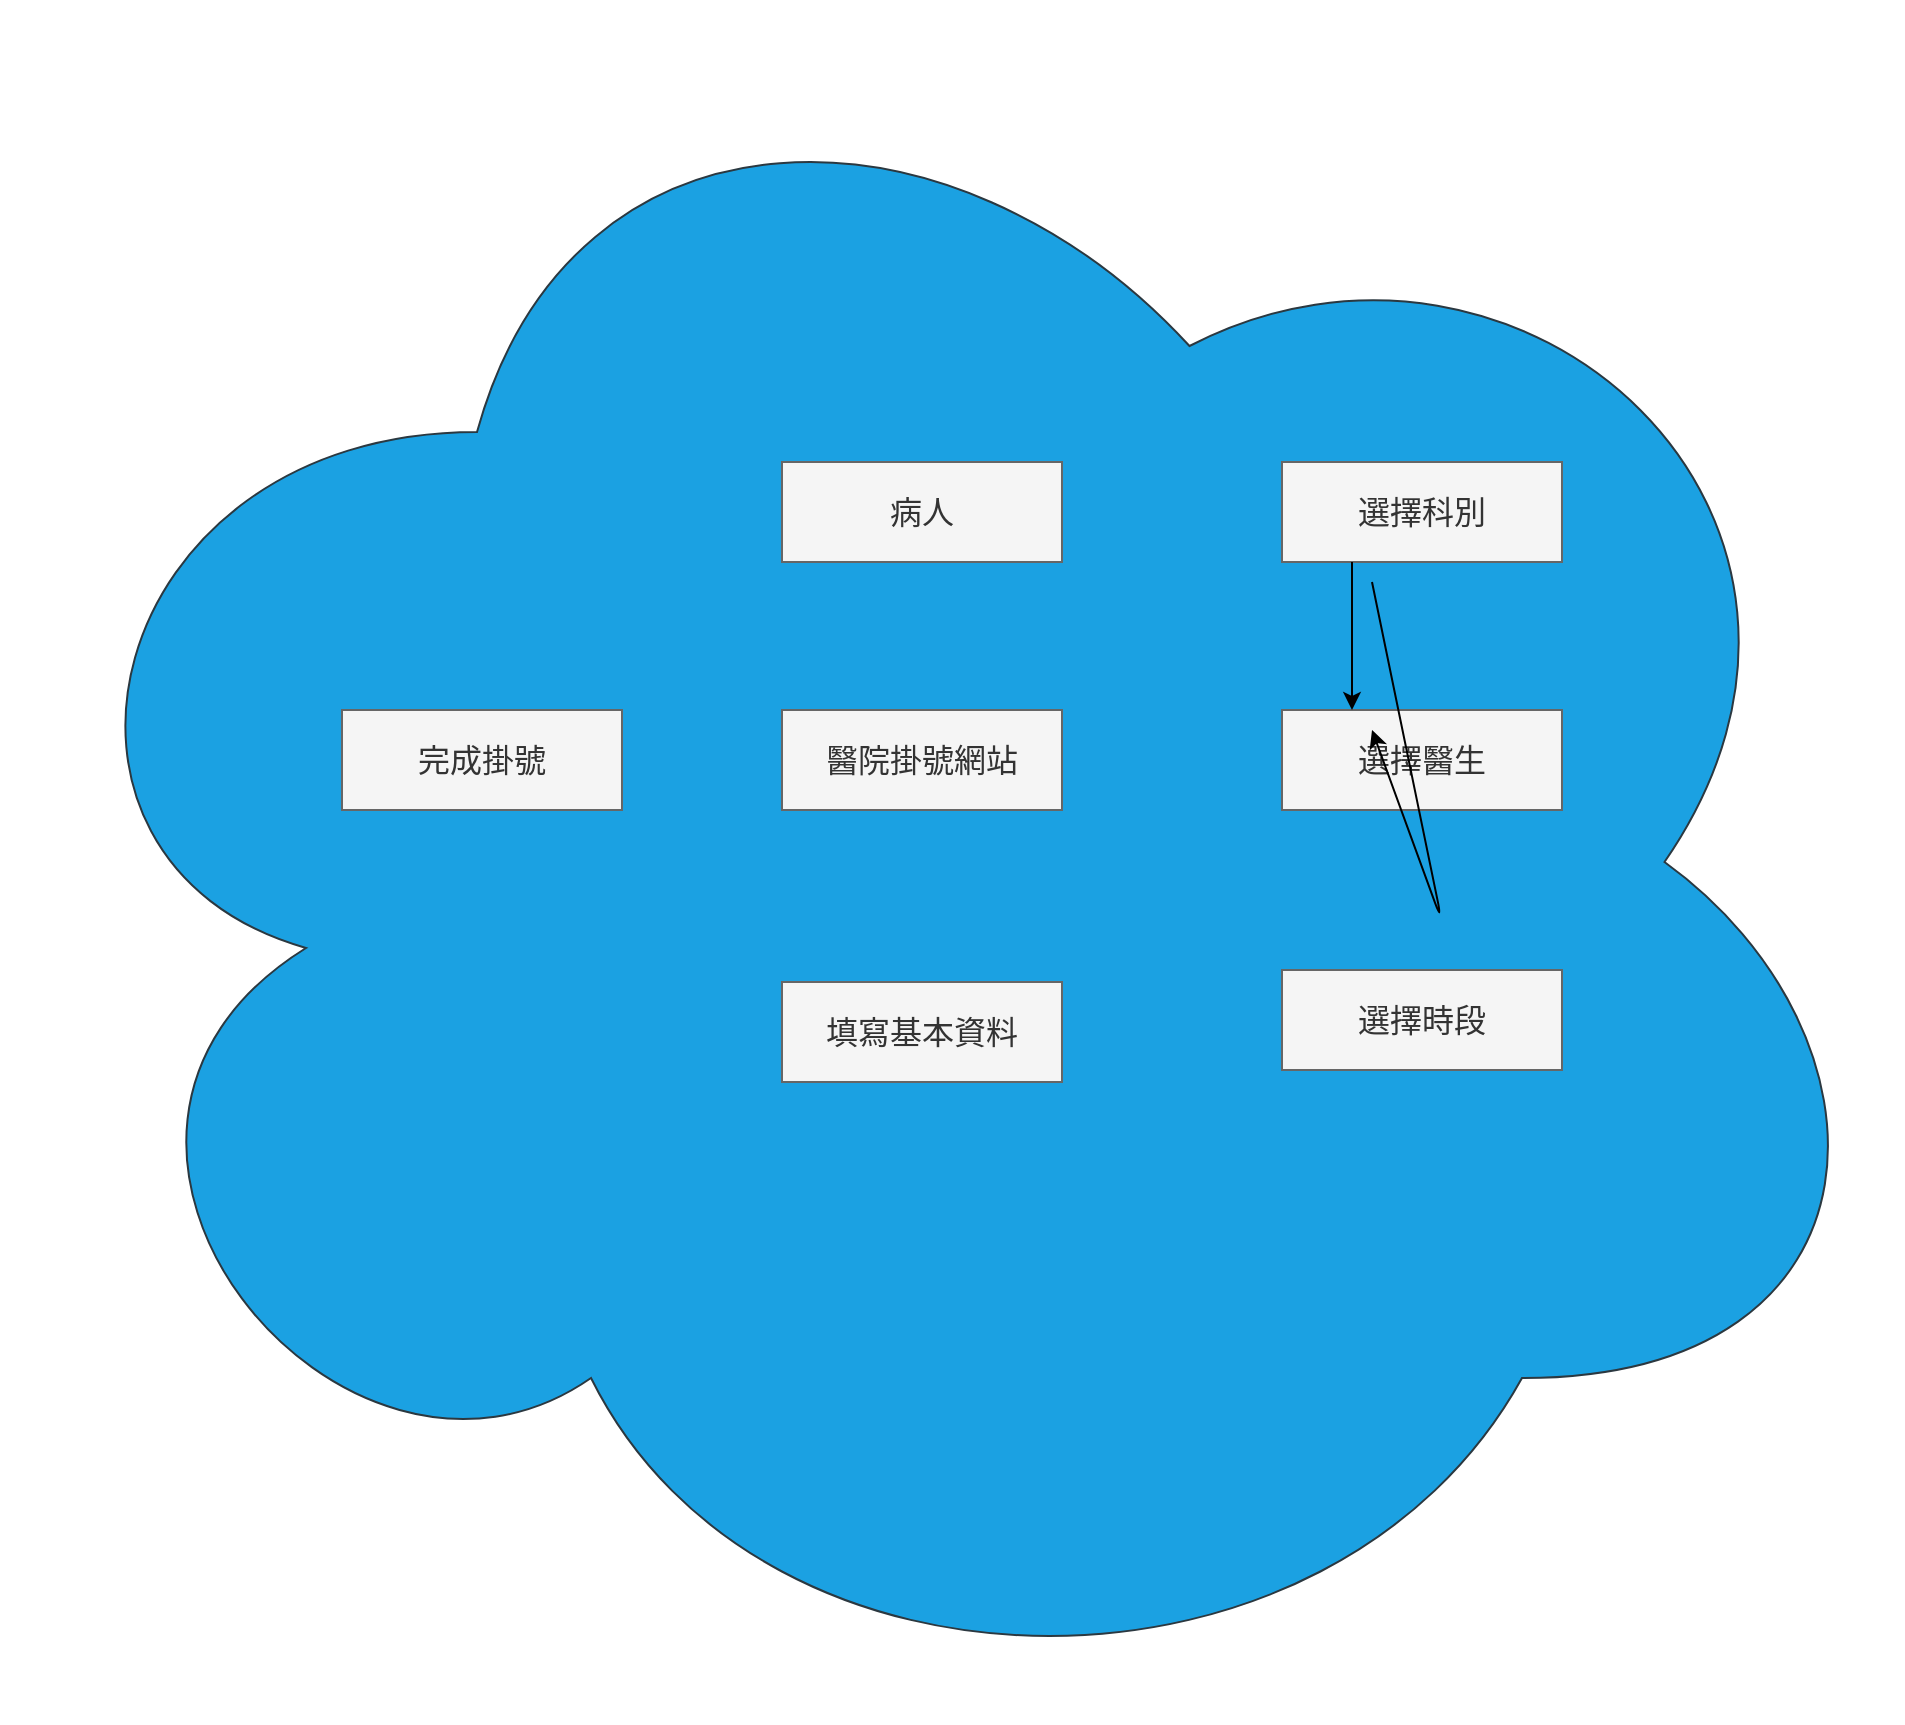 <mxfile>
    <diagram id="nFdMZFSbadqOBfqtx6Zi" name="第1頁">
        <mxGraphModel dx="1613" dy="662" grid="1" gridSize="10" guides="1" tooltips="1" connect="1" arrows="1" fold="1" page="1" pageScale="1" pageWidth="827" pageHeight="1169" math="0" shadow="0">
            <root>
                <mxCell id="0"/>
                <mxCell id="1" parent="0"/>
                <mxCell id="3" value="" style="ellipse;shape=cloud;whiteSpace=wrap;html=1;fillColor=#1ba1e2;fontColor=#ffffff;strokeColor=#2b3840;" vertex="1" parent="1">
                    <mxGeometry x="-570" y="50" width="950" height="860" as="geometry"/>
                </mxCell>
                <mxCell id="4" value="&lt;font style=&quot;font-size: 16px;&quot;&gt;醫院掛號網站&lt;/font&gt;" style="rounded=0;whiteSpace=wrap;html=1;fillColor=#f5f5f5;fontColor=#333333;strokeColor=#666666;" vertex="1" parent="1">
                    <mxGeometry x="-180" y="404" width="140" height="50" as="geometry"/>
                </mxCell>
                <mxCell id="5" value="&lt;font style=&quot;font-size: 16px;&quot;&gt;選擇科別&lt;/font&gt;" style="rounded=0;whiteSpace=wrap;html=1;fillColor=#f5f5f5;fontColor=#333333;strokeColor=#666666;" vertex="1" parent="1">
                    <mxGeometry x="70" y="280" width="140" height="50" as="geometry"/>
                </mxCell>
                <mxCell id="6" value="&lt;font style=&quot;font-size: 16px;&quot;&gt;完成掛號&lt;/font&gt;" style="rounded=0;whiteSpace=wrap;html=1;fillColor=#f5f5f5;fontColor=#333333;strokeColor=#666666;" vertex="1" parent="1">
                    <mxGeometry x="-400" y="404" width="140" height="50" as="geometry"/>
                </mxCell>
                <mxCell id="7" value="&lt;span style=&quot;font-size: 16px;&quot;&gt;填寫基本資料&lt;/span&gt;" style="rounded=0;whiteSpace=wrap;html=1;fillColor=#f5f5f5;fontColor=#333333;strokeColor=#666666;" vertex="1" parent="1">
                    <mxGeometry x="-180" y="540" width="140" height="50" as="geometry"/>
                </mxCell>
                <mxCell id="8" value="&lt;span style=&quot;font-size: 16px;&quot;&gt;選擇時段&lt;/span&gt;" style="rounded=0;whiteSpace=wrap;html=1;fillColor=#f5f5f5;fontColor=#333333;strokeColor=#666666;" vertex="1" parent="1">
                    <mxGeometry x="70" y="534" width="140" height="50" as="geometry"/>
                </mxCell>
                <mxCell id="9" value="&lt;font style=&quot;font-size: 16px;&quot;&gt;選擇醫生&lt;/font&gt;" style="rounded=0;whiteSpace=wrap;html=1;fillColor=#f5f5f5;fontColor=#333333;strokeColor=#666666;" vertex="1" parent="1">
                    <mxGeometry x="70" y="404" width="140" height="50" as="geometry"/>
                </mxCell>
                <mxCell id="10" value="&lt;font style=&quot;font-size: 16px;&quot;&gt;病人&lt;/font&gt;" style="rounded=0;whiteSpace=wrap;html=1;fillColor=#f5f5f5;fontColor=#333333;strokeColor=#666666;" vertex="1" parent="1">
                    <mxGeometry x="-180" y="280" width="140" height="50" as="geometry"/>
                </mxCell>
                <mxCell id="13" value="" style="endArrow=classic;html=1;fontSize=16;exitX=0.25;exitY=1;exitDx=0;exitDy=0;entryX=0.25;entryY=0;entryDx=0;entryDy=0;" edge="1" parent="1" source="5" target="9">
                    <mxGeometry width="50" height="50" relative="1" as="geometry">
                        <mxPoint x="90" y="400" as="sourcePoint"/>
                        <mxPoint x="140" y="350" as="targetPoint"/>
                    </mxGeometry>
                </mxCell>
                <mxCell id="14" value="" style="endArrow=classic;html=1;fontSize=16;exitX=0.25;exitY=1;exitDx=0;exitDy=0;entryX=0.25;entryY=0;entryDx=0;entryDy=0;" edge="1" parent="1">
                    <mxGeometry width="50" height="50" relative="1" as="geometry">
                        <mxPoint x="115" y="340" as="sourcePoint"/>
                        <mxPoint x="115" y="414" as="targetPoint"/>
                        <Array as="points">
                            <mxPoint x="150" y="510"/>
                        </Array>
                    </mxGeometry>
                </mxCell>
            </root>
        </mxGraphModel>
    </diagram>
</mxfile>